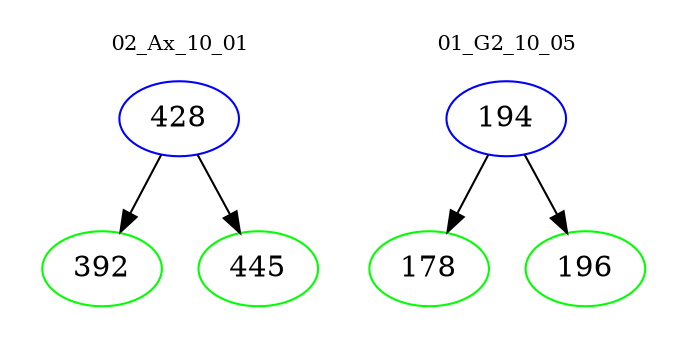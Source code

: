 digraph{
subgraph cluster_0 {
color = white
label = "02_Ax_10_01";
fontsize=10;
T0_428 [label="428", color="blue"]
T0_428 -> T0_392 [color="black"]
T0_392 [label="392", color="green"]
T0_428 -> T0_445 [color="black"]
T0_445 [label="445", color="green"]
}
subgraph cluster_1 {
color = white
label = "01_G2_10_05";
fontsize=10;
T1_194 [label="194", color="blue"]
T1_194 -> T1_178 [color="black"]
T1_178 [label="178", color="green"]
T1_194 -> T1_196 [color="black"]
T1_196 [label="196", color="green"]
}
}
